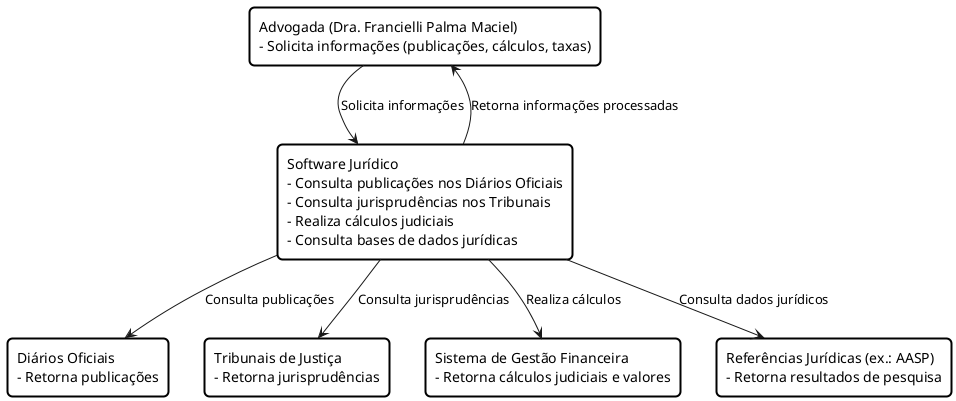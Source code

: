 @startuml
skinparam rectangle {
  BackgroundColor #FFFFFF
  BorderColor black
  BorderThickness 2
  RoundCorner 10
}

rectangle "Advogada (Dra. Francielli Palma Maciel)\n- Solicita informações (publicações, cálculos, taxas)" as Advogada
rectangle "Software Jurídico\n- Consulta publicações nos Diários Oficiais\n- Consulta jurisprudências nos Tribunais\n- Realiza cálculos judiciais\n- Consulta bases de dados jurídicas" as Sistema
rectangle "Diários Oficiais\n- Retorna publicações" as Diarios
rectangle "Tribunais de Justiça\n- Retorna jurisprudências" as Tribunais
rectangle "Sistema de Gestão Financeira\n- Retorna cálculos judiciais e valores" as Financeiro
rectangle "Referências Jurídicas (ex.: AASP)\n- Retorna resultados de pesquisa" as Referencias

Advogada -down-> Sistema : Solicita informações
Sistema -down-> Diarios : Consulta publicações
Sistema -down-> Tribunais : Consulta jurisprudências
Sistema -down-> Financeiro : Realiza cálculos
Sistema -down-> Referencias : Consulta dados jurídicos

Sistema -down-> Advogada : Retorna informações processadas
@enduml